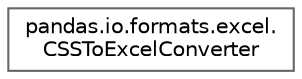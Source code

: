 digraph "Graphical Class Hierarchy"
{
 // LATEX_PDF_SIZE
  bgcolor="transparent";
  edge [fontname=Helvetica,fontsize=10,labelfontname=Helvetica,labelfontsize=10];
  node [fontname=Helvetica,fontsize=10,shape=box,height=0.2,width=0.4];
  rankdir="LR";
  Node0 [id="Node000000",label="pandas.io.formats.excel.\lCSSToExcelConverter",height=0.2,width=0.4,color="grey40", fillcolor="white", style="filled",URL="$dc/dd0/classpandas_1_1io_1_1formats_1_1excel_1_1CSSToExcelConverter.html",tooltip=" "];
}
